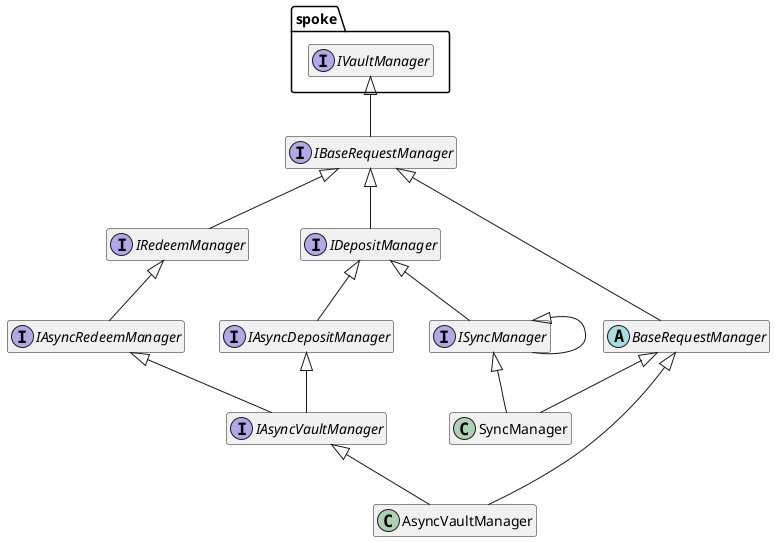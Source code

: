 @startuml
hide empty members

package spoke {
    interface IVaultManager
}

interface IBaseRequestManager

interface IDepositManager
interface IRedeemManager

interface IAsyncDepositManager
interface ISyncManager
interface IAsyncRedeemManager

interface IAsyncVaultManager
interface ISyncManager

IBaseRequestManager -up-|> IVaultManager
IDepositManager -up-|> IBaseRequestManager
IRedeemManager -up-|> IBaseRequestManager

IAsyncDepositManager -up-|> IDepositManager
ISyncManager -up-|> IDepositManager
IAsyncRedeemManager -up-|> IRedeemManager

IAsyncVaultManager -up-|> IAsyncDepositManager
IAsyncVaultManager -up-|> IAsyncRedeemManager

ISyncManager -up-|> ISyncManager

abstract BaseRequestManager
class AsyncVaultManager
class SyncManager

AsyncVaultManager -up-|> BaseRequestManager
SyncManager -up-|> BaseRequestManager

BaseRequestManager -up-|> IBaseRequestManager
AsyncVaultManager -up-|> IAsyncVaultManager
SyncManager -up-|> ISyncManager

@enduml
